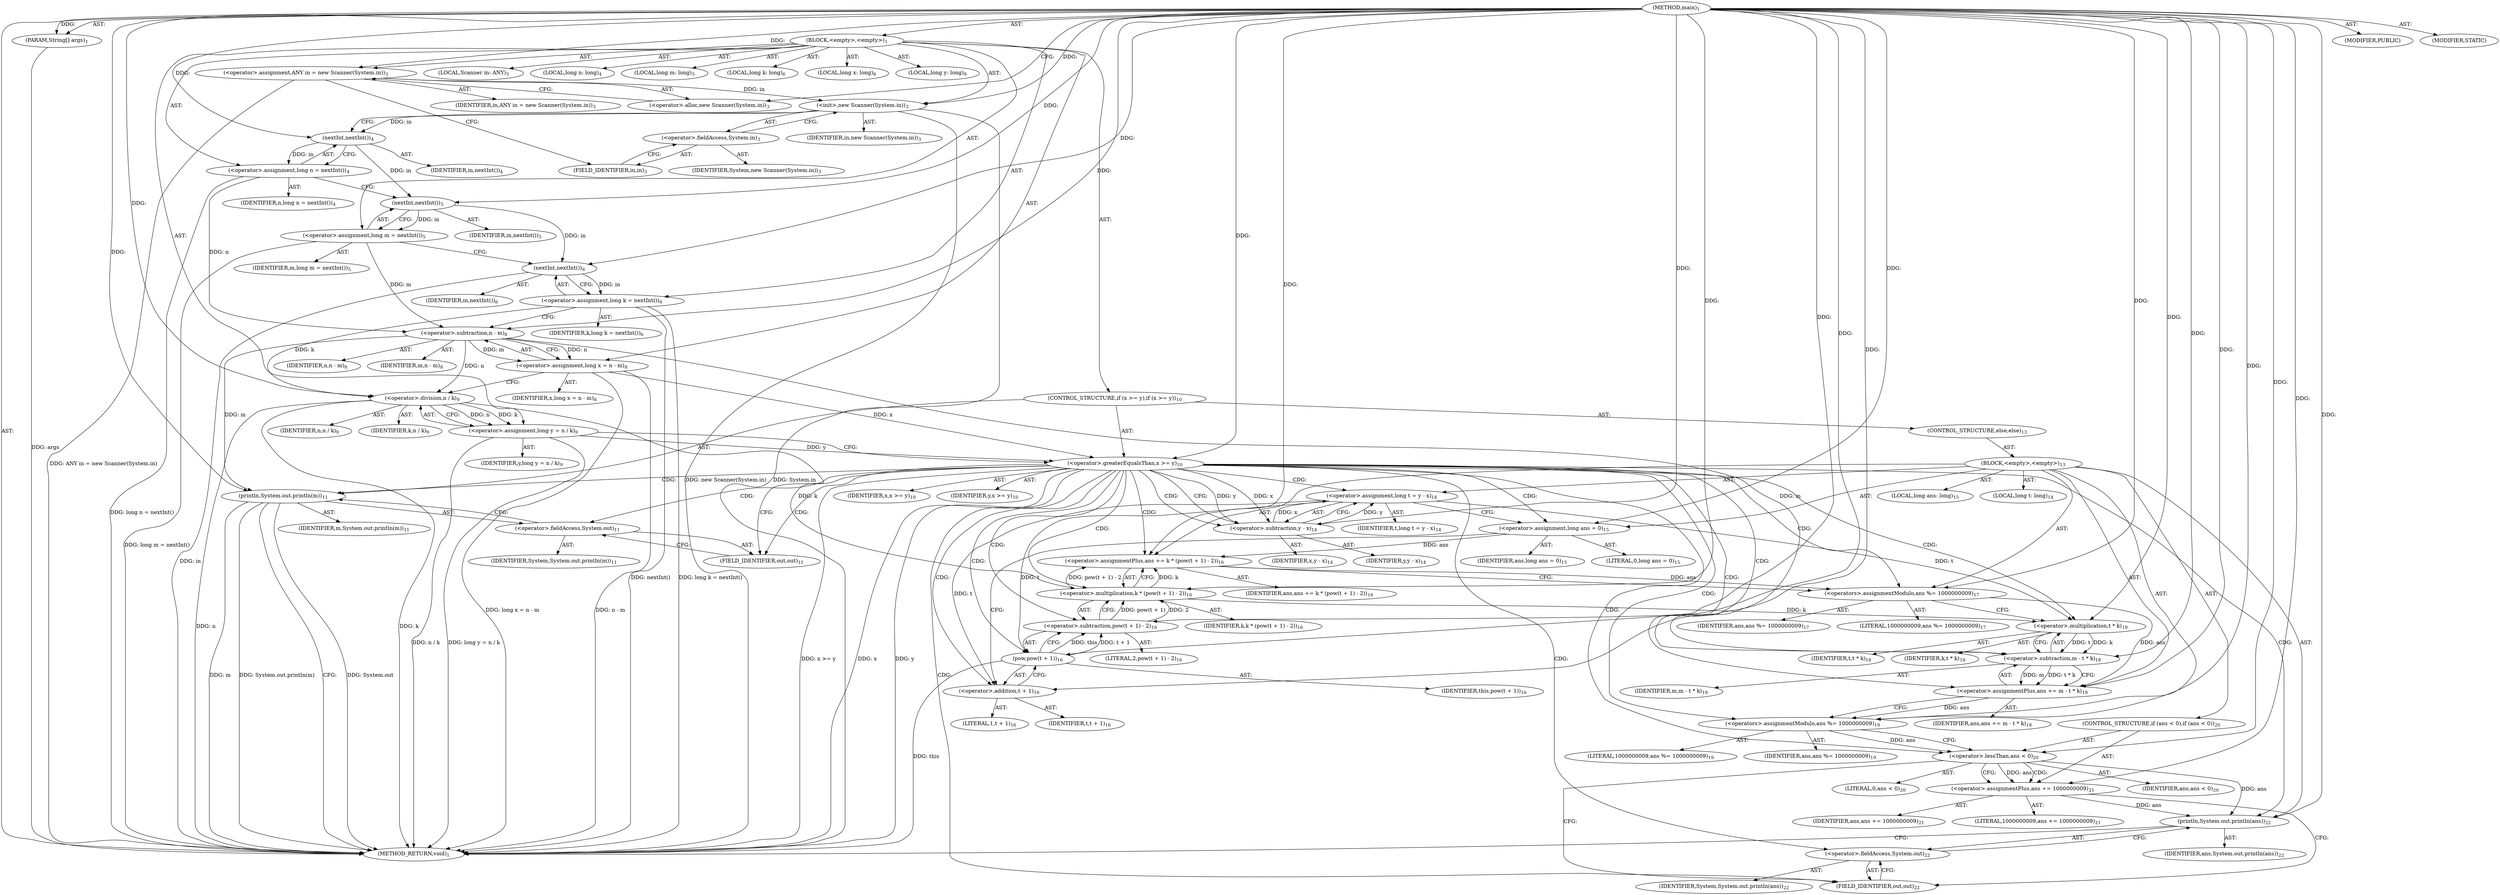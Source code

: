 digraph "main" {  
"19" [label = <(METHOD,main)<SUB>1</SUB>> ]
"20" [label = <(PARAM,String[] args)<SUB>1</SUB>> ]
"21" [label = <(BLOCK,&lt;empty&gt;,&lt;empty&gt;)<SUB>1</SUB>> ]
"4" [label = <(LOCAL,Scanner in: ANY)<SUB>3</SUB>> ]
"22" [label = <(&lt;operator&gt;.assignment,ANY in = new Scanner(System.in))<SUB>3</SUB>> ]
"23" [label = <(IDENTIFIER,in,ANY in = new Scanner(System.in))<SUB>3</SUB>> ]
"24" [label = <(&lt;operator&gt;.alloc,new Scanner(System.in))<SUB>3</SUB>> ]
"25" [label = <(&lt;init&gt;,new Scanner(System.in))<SUB>3</SUB>> ]
"3" [label = <(IDENTIFIER,in,new Scanner(System.in))<SUB>3</SUB>> ]
"26" [label = <(&lt;operator&gt;.fieldAccess,System.in)<SUB>3</SUB>> ]
"27" [label = <(IDENTIFIER,System,new Scanner(System.in))<SUB>3</SUB>> ]
"28" [label = <(FIELD_IDENTIFIER,in,in)<SUB>3</SUB>> ]
"29" [label = <(LOCAL,long n: long)<SUB>4</SUB>> ]
"30" [label = <(&lt;operator&gt;.assignment,long n = nextInt())<SUB>4</SUB>> ]
"31" [label = <(IDENTIFIER,n,long n = nextInt())<SUB>4</SUB>> ]
"32" [label = <(nextInt,nextInt())<SUB>4</SUB>> ]
"33" [label = <(IDENTIFIER,in,nextInt())<SUB>4</SUB>> ]
"34" [label = <(LOCAL,long m: long)<SUB>5</SUB>> ]
"35" [label = <(&lt;operator&gt;.assignment,long m = nextInt())<SUB>5</SUB>> ]
"36" [label = <(IDENTIFIER,m,long m = nextInt())<SUB>5</SUB>> ]
"37" [label = <(nextInt,nextInt())<SUB>5</SUB>> ]
"38" [label = <(IDENTIFIER,in,nextInt())<SUB>5</SUB>> ]
"39" [label = <(LOCAL,long k: long)<SUB>6</SUB>> ]
"40" [label = <(&lt;operator&gt;.assignment,long k = nextInt())<SUB>6</SUB>> ]
"41" [label = <(IDENTIFIER,k,long k = nextInt())<SUB>6</SUB>> ]
"42" [label = <(nextInt,nextInt())<SUB>6</SUB>> ]
"43" [label = <(IDENTIFIER,in,nextInt())<SUB>6</SUB>> ]
"44" [label = <(LOCAL,long x: long)<SUB>8</SUB>> ]
"45" [label = <(&lt;operator&gt;.assignment,long x = n - m)<SUB>8</SUB>> ]
"46" [label = <(IDENTIFIER,x,long x = n - m)<SUB>8</SUB>> ]
"47" [label = <(&lt;operator&gt;.subtraction,n - m)<SUB>8</SUB>> ]
"48" [label = <(IDENTIFIER,n,n - m)<SUB>8</SUB>> ]
"49" [label = <(IDENTIFIER,m,n - m)<SUB>8</SUB>> ]
"50" [label = <(LOCAL,long y: long)<SUB>9</SUB>> ]
"51" [label = <(&lt;operator&gt;.assignment,long y = n / k)<SUB>9</SUB>> ]
"52" [label = <(IDENTIFIER,y,long y = n / k)<SUB>9</SUB>> ]
"53" [label = <(&lt;operator&gt;.division,n / k)<SUB>9</SUB>> ]
"54" [label = <(IDENTIFIER,n,n / k)<SUB>9</SUB>> ]
"55" [label = <(IDENTIFIER,k,n / k)<SUB>9</SUB>> ]
"56" [label = <(CONTROL_STRUCTURE,if (x &gt;= y),if (x &gt;= y))<SUB>10</SUB>> ]
"57" [label = <(&lt;operator&gt;.greaterEqualsThan,x &gt;= y)<SUB>10</SUB>> ]
"58" [label = <(IDENTIFIER,x,x &gt;= y)<SUB>10</SUB>> ]
"59" [label = <(IDENTIFIER,y,x &gt;= y)<SUB>10</SUB>> ]
"60" [label = <(println,System.out.println(m))<SUB>11</SUB>> ]
"61" [label = <(&lt;operator&gt;.fieldAccess,System.out)<SUB>11</SUB>> ]
"62" [label = <(IDENTIFIER,System,System.out.println(m))<SUB>11</SUB>> ]
"63" [label = <(FIELD_IDENTIFIER,out,out)<SUB>11</SUB>> ]
"64" [label = <(IDENTIFIER,m,System.out.println(m))<SUB>11</SUB>> ]
"65" [label = <(CONTROL_STRUCTURE,else,else)<SUB>13</SUB>> ]
"66" [label = <(BLOCK,&lt;empty&gt;,&lt;empty&gt;)<SUB>13</SUB>> ]
"67" [label = <(LOCAL,long t: long)<SUB>14</SUB>> ]
"68" [label = <(&lt;operator&gt;.assignment,long t = y - x)<SUB>14</SUB>> ]
"69" [label = <(IDENTIFIER,t,long t = y - x)<SUB>14</SUB>> ]
"70" [label = <(&lt;operator&gt;.subtraction,y - x)<SUB>14</SUB>> ]
"71" [label = <(IDENTIFIER,y,y - x)<SUB>14</SUB>> ]
"72" [label = <(IDENTIFIER,x,y - x)<SUB>14</SUB>> ]
"73" [label = <(LOCAL,long ans: long)<SUB>15</SUB>> ]
"74" [label = <(&lt;operator&gt;.assignment,long ans = 0)<SUB>15</SUB>> ]
"75" [label = <(IDENTIFIER,ans,long ans = 0)<SUB>15</SUB>> ]
"76" [label = <(LITERAL,0,long ans = 0)<SUB>15</SUB>> ]
"77" [label = <(&lt;operator&gt;.assignmentPlus,ans += k * (pow(t + 1) - 2))<SUB>16</SUB>> ]
"78" [label = <(IDENTIFIER,ans,ans += k * (pow(t + 1) - 2))<SUB>16</SUB>> ]
"79" [label = <(&lt;operator&gt;.multiplication,k * (pow(t + 1) - 2))<SUB>16</SUB>> ]
"80" [label = <(IDENTIFIER,k,k * (pow(t + 1) - 2))<SUB>16</SUB>> ]
"81" [label = <(&lt;operator&gt;.subtraction,pow(t + 1) - 2)<SUB>16</SUB>> ]
"82" [label = <(pow,pow(t + 1))<SUB>16</SUB>> ]
"83" [label = <(IDENTIFIER,this,pow(t + 1))<SUB>16</SUB>> ]
"84" [label = <(&lt;operator&gt;.addition,t + 1)<SUB>16</SUB>> ]
"85" [label = <(IDENTIFIER,t,t + 1)<SUB>16</SUB>> ]
"86" [label = <(LITERAL,1,t + 1)<SUB>16</SUB>> ]
"87" [label = <(LITERAL,2,pow(t + 1) - 2)<SUB>16</SUB>> ]
"88" [label = <(&lt;operators&gt;.assignmentModulo,ans %= 1000000009)<SUB>17</SUB>> ]
"89" [label = <(IDENTIFIER,ans,ans %= 1000000009)<SUB>17</SUB>> ]
"90" [label = <(LITERAL,1000000009,ans %= 1000000009)<SUB>17</SUB>> ]
"91" [label = <(&lt;operator&gt;.assignmentPlus,ans += m - t * k)<SUB>18</SUB>> ]
"92" [label = <(IDENTIFIER,ans,ans += m - t * k)<SUB>18</SUB>> ]
"93" [label = <(&lt;operator&gt;.subtraction,m - t * k)<SUB>18</SUB>> ]
"94" [label = <(IDENTIFIER,m,m - t * k)<SUB>18</SUB>> ]
"95" [label = <(&lt;operator&gt;.multiplication,t * k)<SUB>18</SUB>> ]
"96" [label = <(IDENTIFIER,t,t * k)<SUB>18</SUB>> ]
"97" [label = <(IDENTIFIER,k,t * k)<SUB>18</SUB>> ]
"98" [label = <(&lt;operators&gt;.assignmentModulo,ans %= 1000000009)<SUB>19</SUB>> ]
"99" [label = <(IDENTIFIER,ans,ans %= 1000000009)<SUB>19</SUB>> ]
"100" [label = <(LITERAL,1000000009,ans %= 1000000009)<SUB>19</SUB>> ]
"101" [label = <(CONTROL_STRUCTURE,if (ans &lt; 0),if (ans &lt; 0))<SUB>20</SUB>> ]
"102" [label = <(&lt;operator&gt;.lessThan,ans &lt; 0)<SUB>20</SUB>> ]
"103" [label = <(IDENTIFIER,ans,ans &lt; 0)<SUB>20</SUB>> ]
"104" [label = <(LITERAL,0,ans &lt; 0)<SUB>20</SUB>> ]
"105" [label = <(&lt;operator&gt;.assignmentPlus,ans += 1000000009)<SUB>21</SUB>> ]
"106" [label = <(IDENTIFIER,ans,ans += 1000000009)<SUB>21</SUB>> ]
"107" [label = <(LITERAL,1000000009,ans += 1000000009)<SUB>21</SUB>> ]
"108" [label = <(println,System.out.println(ans))<SUB>22</SUB>> ]
"109" [label = <(&lt;operator&gt;.fieldAccess,System.out)<SUB>22</SUB>> ]
"110" [label = <(IDENTIFIER,System,System.out.println(ans))<SUB>22</SUB>> ]
"111" [label = <(FIELD_IDENTIFIER,out,out)<SUB>22</SUB>> ]
"112" [label = <(IDENTIFIER,ans,System.out.println(ans))<SUB>22</SUB>> ]
"113" [label = <(MODIFIER,PUBLIC)> ]
"114" [label = <(MODIFIER,STATIC)> ]
"115" [label = <(METHOD_RETURN,void)<SUB>1</SUB>> ]
  "19" -> "20"  [ label = "AST: "] 
  "19" -> "21"  [ label = "AST: "] 
  "19" -> "113"  [ label = "AST: "] 
  "19" -> "114"  [ label = "AST: "] 
  "19" -> "115"  [ label = "AST: "] 
  "21" -> "4"  [ label = "AST: "] 
  "21" -> "22"  [ label = "AST: "] 
  "21" -> "25"  [ label = "AST: "] 
  "21" -> "29"  [ label = "AST: "] 
  "21" -> "30"  [ label = "AST: "] 
  "21" -> "34"  [ label = "AST: "] 
  "21" -> "35"  [ label = "AST: "] 
  "21" -> "39"  [ label = "AST: "] 
  "21" -> "40"  [ label = "AST: "] 
  "21" -> "44"  [ label = "AST: "] 
  "21" -> "45"  [ label = "AST: "] 
  "21" -> "50"  [ label = "AST: "] 
  "21" -> "51"  [ label = "AST: "] 
  "21" -> "56"  [ label = "AST: "] 
  "22" -> "23"  [ label = "AST: "] 
  "22" -> "24"  [ label = "AST: "] 
  "25" -> "3"  [ label = "AST: "] 
  "25" -> "26"  [ label = "AST: "] 
  "26" -> "27"  [ label = "AST: "] 
  "26" -> "28"  [ label = "AST: "] 
  "30" -> "31"  [ label = "AST: "] 
  "30" -> "32"  [ label = "AST: "] 
  "32" -> "33"  [ label = "AST: "] 
  "35" -> "36"  [ label = "AST: "] 
  "35" -> "37"  [ label = "AST: "] 
  "37" -> "38"  [ label = "AST: "] 
  "40" -> "41"  [ label = "AST: "] 
  "40" -> "42"  [ label = "AST: "] 
  "42" -> "43"  [ label = "AST: "] 
  "45" -> "46"  [ label = "AST: "] 
  "45" -> "47"  [ label = "AST: "] 
  "47" -> "48"  [ label = "AST: "] 
  "47" -> "49"  [ label = "AST: "] 
  "51" -> "52"  [ label = "AST: "] 
  "51" -> "53"  [ label = "AST: "] 
  "53" -> "54"  [ label = "AST: "] 
  "53" -> "55"  [ label = "AST: "] 
  "56" -> "57"  [ label = "AST: "] 
  "56" -> "60"  [ label = "AST: "] 
  "56" -> "65"  [ label = "AST: "] 
  "57" -> "58"  [ label = "AST: "] 
  "57" -> "59"  [ label = "AST: "] 
  "60" -> "61"  [ label = "AST: "] 
  "60" -> "64"  [ label = "AST: "] 
  "61" -> "62"  [ label = "AST: "] 
  "61" -> "63"  [ label = "AST: "] 
  "65" -> "66"  [ label = "AST: "] 
  "66" -> "67"  [ label = "AST: "] 
  "66" -> "68"  [ label = "AST: "] 
  "66" -> "73"  [ label = "AST: "] 
  "66" -> "74"  [ label = "AST: "] 
  "66" -> "77"  [ label = "AST: "] 
  "66" -> "88"  [ label = "AST: "] 
  "66" -> "91"  [ label = "AST: "] 
  "66" -> "98"  [ label = "AST: "] 
  "66" -> "101"  [ label = "AST: "] 
  "66" -> "108"  [ label = "AST: "] 
  "68" -> "69"  [ label = "AST: "] 
  "68" -> "70"  [ label = "AST: "] 
  "70" -> "71"  [ label = "AST: "] 
  "70" -> "72"  [ label = "AST: "] 
  "74" -> "75"  [ label = "AST: "] 
  "74" -> "76"  [ label = "AST: "] 
  "77" -> "78"  [ label = "AST: "] 
  "77" -> "79"  [ label = "AST: "] 
  "79" -> "80"  [ label = "AST: "] 
  "79" -> "81"  [ label = "AST: "] 
  "81" -> "82"  [ label = "AST: "] 
  "81" -> "87"  [ label = "AST: "] 
  "82" -> "83"  [ label = "AST: "] 
  "82" -> "84"  [ label = "AST: "] 
  "84" -> "85"  [ label = "AST: "] 
  "84" -> "86"  [ label = "AST: "] 
  "88" -> "89"  [ label = "AST: "] 
  "88" -> "90"  [ label = "AST: "] 
  "91" -> "92"  [ label = "AST: "] 
  "91" -> "93"  [ label = "AST: "] 
  "93" -> "94"  [ label = "AST: "] 
  "93" -> "95"  [ label = "AST: "] 
  "95" -> "96"  [ label = "AST: "] 
  "95" -> "97"  [ label = "AST: "] 
  "98" -> "99"  [ label = "AST: "] 
  "98" -> "100"  [ label = "AST: "] 
  "101" -> "102"  [ label = "AST: "] 
  "101" -> "105"  [ label = "AST: "] 
  "102" -> "103"  [ label = "AST: "] 
  "102" -> "104"  [ label = "AST: "] 
  "105" -> "106"  [ label = "AST: "] 
  "105" -> "107"  [ label = "AST: "] 
  "108" -> "109"  [ label = "AST: "] 
  "108" -> "112"  [ label = "AST: "] 
  "109" -> "110"  [ label = "AST: "] 
  "109" -> "111"  [ label = "AST: "] 
  "22" -> "28"  [ label = "CFG: "] 
  "25" -> "32"  [ label = "CFG: "] 
  "30" -> "37"  [ label = "CFG: "] 
  "35" -> "42"  [ label = "CFG: "] 
  "40" -> "47"  [ label = "CFG: "] 
  "45" -> "53"  [ label = "CFG: "] 
  "51" -> "57"  [ label = "CFG: "] 
  "24" -> "22"  [ label = "CFG: "] 
  "26" -> "25"  [ label = "CFG: "] 
  "32" -> "30"  [ label = "CFG: "] 
  "37" -> "35"  [ label = "CFG: "] 
  "42" -> "40"  [ label = "CFG: "] 
  "47" -> "45"  [ label = "CFG: "] 
  "53" -> "51"  [ label = "CFG: "] 
  "57" -> "63"  [ label = "CFG: "] 
  "57" -> "70"  [ label = "CFG: "] 
  "60" -> "115"  [ label = "CFG: "] 
  "28" -> "26"  [ label = "CFG: "] 
  "61" -> "60"  [ label = "CFG: "] 
  "63" -> "61"  [ label = "CFG: "] 
  "68" -> "74"  [ label = "CFG: "] 
  "74" -> "84"  [ label = "CFG: "] 
  "77" -> "88"  [ label = "CFG: "] 
  "88" -> "95"  [ label = "CFG: "] 
  "91" -> "98"  [ label = "CFG: "] 
  "98" -> "102"  [ label = "CFG: "] 
  "108" -> "115"  [ label = "CFG: "] 
  "70" -> "68"  [ label = "CFG: "] 
  "79" -> "77"  [ label = "CFG: "] 
  "93" -> "91"  [ label = "CFG: "] 
  "102" -> "105"  [ label = "CFG: "] 
  "102" -> "111"  [ label = "CFG: "] 
  "105" -> "111"  [ label = "CFG: "] 
  "109" -> "108"  [ label = "CFG: "] 
  "81" -> "79"  [ label = "CFG: "] 
  "95" -> "93"  [ label = "CFG: "] 
  "111" -> "109"  [ label = "CFG: "] 
  "82" -> "81"  [ label = "CFG: "] 
  "84" -> "82"  [ label = "CFG: "] 
  "19" -> "24"  [ label = "CFG: "] 
  "20" -> "115"  [ label = "DDG: args"] 
  "22" -> "115"  [ label = "DDG: ANY in = new Scanner(System.in)"] 
  "25" -> "115"  [ label = "DDG: System.in"] 
  "25" -> "115"  [ label = "DDG: new Scanner(System.in)"] 
  "30" -> "115"  [ label = "DDG: long n = nextInt()"] 
  "35" -> "115"  [ label = "DDG: long m = nextInt()"] 
  "42" -> "115"  [ label = "DDG: in"] 
  "40" -> "115"  [ label = "DDG: nextInt()"] 
  "40" -> "115"  [ label = "DDG: long k = nextInt()"] 
  "45" -> "115"  [ label = "DDG: n - m"] 
  "45" -> "115"  [ label = "DDG: long x = n - m"] 
  "53" -> "115"  [ label = "DDG: n"] 
  "53" -> "115"  [ label = "DDG: k"] 
  "51" -> "115"  [ label = "DDG: n / k"] 
  "51" -> "115"  [ label = "DDG: long y = n / k"] 
  "57" -> "115"  [ label = "DDG: x"] 
  "57" -> "115"  [ label = "DDG: y"] 
  "57" -> "115"  [ label = "DDG: x &gt;= y"] 
  "60" -> "115"  [ label = "DDG: System.out"] 
  "60" -> "115"  [ label = "DDG: m"] 
  "60" -> "115"  [ label = "DDG: System.out.println(m)"] 
  "82" -> "115"  [ label = "DDG: this"] 
  "19" -> "20"  [ label = "DDG: "] 
  "19" -> "22"  [ label = "DDG: "] 
  "32" -> "30"  [ label = "DDG: in"] 
  "37" -> "35"  [ label = "DDG: in"] 
  "42" -> "40"  [ label = "DDG: in"] 
  "47" -> "45"  [ label = "DDG: n"] 
  "47" -> "45"  [ label = "DDG: m"] 
  "53" -> "51"  [ label = "DDG: n"] 
  "53" -> "51"  [ label = "DDG: k"] 
  "22" -> "25"  [ label = "DDG: in"] 
  "19" -> "25"  [ label = "DDG: "] 
  "25" -> "32"  [ label = "DDG: in"] 
  "19" -> "32"  [ label = "DDG: "] 
  "32" -> "37"  [ label = "DDG: in"] 
  "19" -> "37"  [ label = "DDG: "] 
  "37" -> "42"  [ label = "DDG: in"] 
  "19" -> "42"  [ label = "DDG: "] 
  "30" -> "47"  [ label = "DDG: n"] 
  "19" -> "47"  [ label = "DDG: "] 
  "35" -> "47"  [ label = "DDG: m"] 
  "47" -> "53"  [ label = "DDG: n"] 
  "19" -> "53"  [ label = "DDG: "] 
  "40" -> "53"  [ label = "DDG: k"] 
  "45" -> "57"  [ label = "DDG: x"] 
  "19" -> "57"  [ label = "DDG: "] 
  "51" -> "57"  [ label = "DDG: y"] 
  "47" -> "60"  [ label = "DDG: m"] 
  "19" -> "60"  [ label = "DDG: "] 
  "70" -> "68"  [ label = "DDG: y"] 
  "70" -> "68"  [ label = "DDG: x"] 
  "19" -> "74"  [ label = "DDG: "] 
  "79" -> "77"  [ label = "DDG: k"] 
  "79" -> "77"  [ label = "DDG: pow(t + 1) - 2"] 
  "19" -> "88"  [ label = "DDG: "] 
  "93" -> "91"  [ label = "DDG: m"] 
  "93" -> "91"  [ label = "DDG: t * k"] 
  "19" -> "98"  [ label = "DDG: "] 
  "74" -> "77"  [ label = "DDG: ans"] 
  "19" -> "77"  [ label = "DDG: "] 
  "77" -> "88"  [ label = "DDG: ans"] 
  "88" -> "91"  [ label = "DDG: ans"] 
  "19" -> "91"  [ label = "DDG: "] 
  "91" -> "98"  [ label = "DDG: ans"] 
  "19" -> "105"  [ label = "DDG: "] 
  "102" -> "108"  [ label = "DDG: ans"] 
  "105" -> "108"  [ label = "DDG: ans"] 
  "19" -> "108"  [ label = "DDG: "] 
  "57" -> "70"  [ label = "DDG: y"] 
  "19" -> "70"  [ label = "DDG: "] 
  "57" -> "70"  [ label = "DDG: x"] 
  "53" -> "79"  [ label = "DDG: k"] 
  "19" -> "79"  [ label = "DDG: "] 
  "81" -> "79"  [ label = "DDG: pow(t + 1)"] 
  "81" -> "79"  [ label = "DDG: 2"] 
  "47" -> "93"  [ label = "DDG: m"] 
  "19" -> "93"  [ label = "DDG: "] 
  "95" -> "93"  [ label = "DDG: t"] 
  "95" -> "93"  [ label = "DDG: k"] 
  "98" -> "102"  [ label = "DDG: ans"] 
  "19" -> "102"  [ label = "DDG: "] 
  "102" -> "105"  [ label = "DDG: ans"] 
  "82" -> "81"  [ label = "DDG: this"] 
  "82" -> "81"  [ label = "DDG: t + 1"] 
  "19" -> "81"  [ label = "DDG: "] 
  "19" -> "95"  [ label = "DDG: "] 
  "68" -> "95"  [ label = "DDG: t"] 
  "79" -> "95"  [ label = "DDG: k"] 
  "19" -> "82"  [ label = "DDG: "] 
  "68" -> "82"  [ label = "DDG: t"] 
  "68" -> "84"  [ label = "DDG: t"] 
  "19" -> "84"  [ label = "DDG: "] 
  "57" -> "68"  [ label = "CDG: "] 
  "57" -> "60"  [ label = "CDG: "] 
  "57" -> "77"  [ label = "CDG: "] 
  "57" -> "98"  [ label = "CDG: "] 
  "57" -> "81"  [ label = "CDG: "] 
  "57" -> "84"  [ label = "CDG: "] 
  "57" -> "102"  [ label = "CDG: "] 
  "57" -> "74"  [ label = "CDG: "] 
  "57" -> "95"  [ label = "CDG: "] 
  "57" -> "91"  [ label = "CDG: "] 
  "57" -> "82"  [ label = "CDG: "] 
  "57" -> "93"  [ label = "CDG: "] 
  "57" -> "79"  [ label = "CDG: "] 
  "57" -> "61"  [ label = "CDG: "] 
  "57" -> "88"  [ label = "CDG: "] 
  "57" -> "70"  [ label = "CDG: "] 
  "57" -> "63"  [ label = "CDG: "] 
  "57" -> "108"  [ label = "CDG: "] 
  "57" -> "111"  [ label = "CDG: "] 
  "57" -> "109"  [ label = "CDG: "] 
  "102" -> "105"  [ label = "CDG: "] 
}
